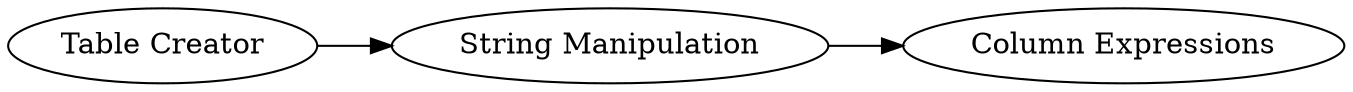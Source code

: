 digraph {
	1 -> 4
	4 -> 5
	1 [label="Table Creator"]
	4 [label="String Manipulation"]
	5 [label="Column Expressions"]
	rankdir=LR
}
